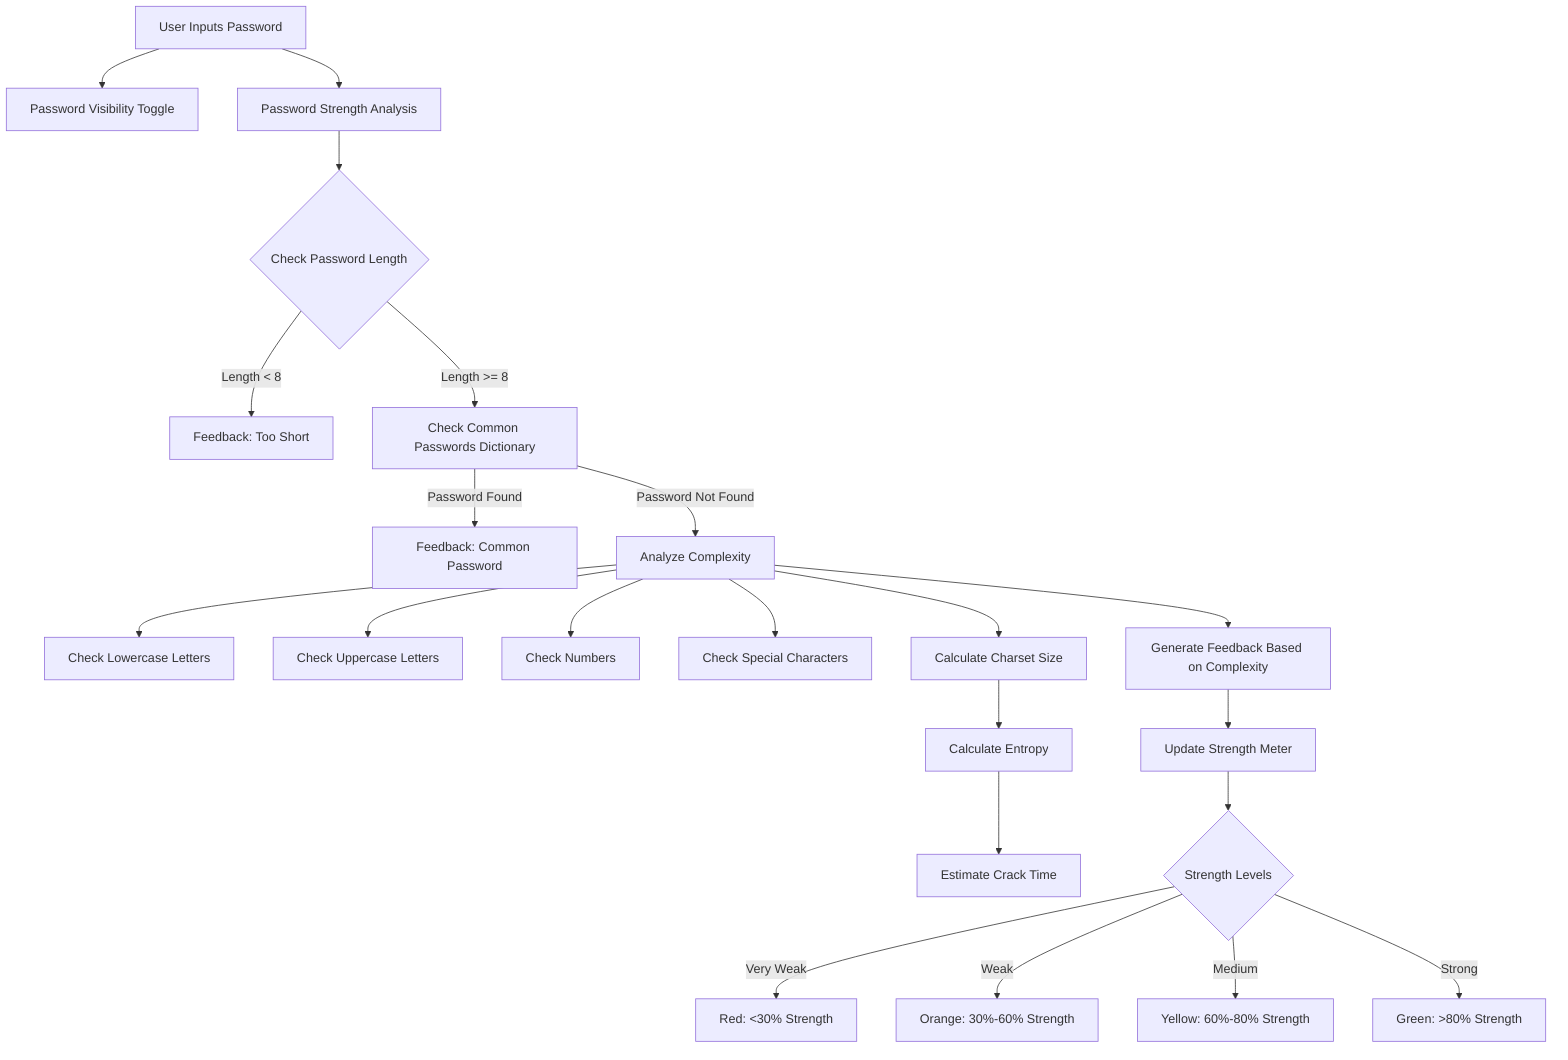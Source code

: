 graph TD
    A[User Inputs Password] --> B[Password Visibility Toggle]
    A --> C[Password Strength Analysis]
    C --> D{Check Password Length}
    D -->|Length < 8| E[Feedback: Too Short]
    D -->|Length >= 8| F[Check Common Passwords Dictionary]
    F -->|Password Found| G[Feedback: Common Password]
    F -->|Password Not Found| H[Analyze Complexity]
    H --> I[Check Lowercase Letters]
    H --> J[Check Uppercase Letters]
    H --> K[Check Numbers]
    H --> L[Check Special Characters]
    H --> M[Calculate Charset Size]
    M --> N[Calculate Entropy]
    N --> O[Estimate Crack Time]
    H --> P[Generate Feedback Based on Complexity]
    P --> Q[Update Strength Meter]
    Q --> R{Strength Levels}
    R -->|Very Weak| S[Red: <30% Strength]
    R -->|Weak| T[Orange: 30%-60% Strength]
    R -->|Medium| U[Yellow: 60%-80% Strength]
    R -->|Strong| V[Green: >80% Strength]